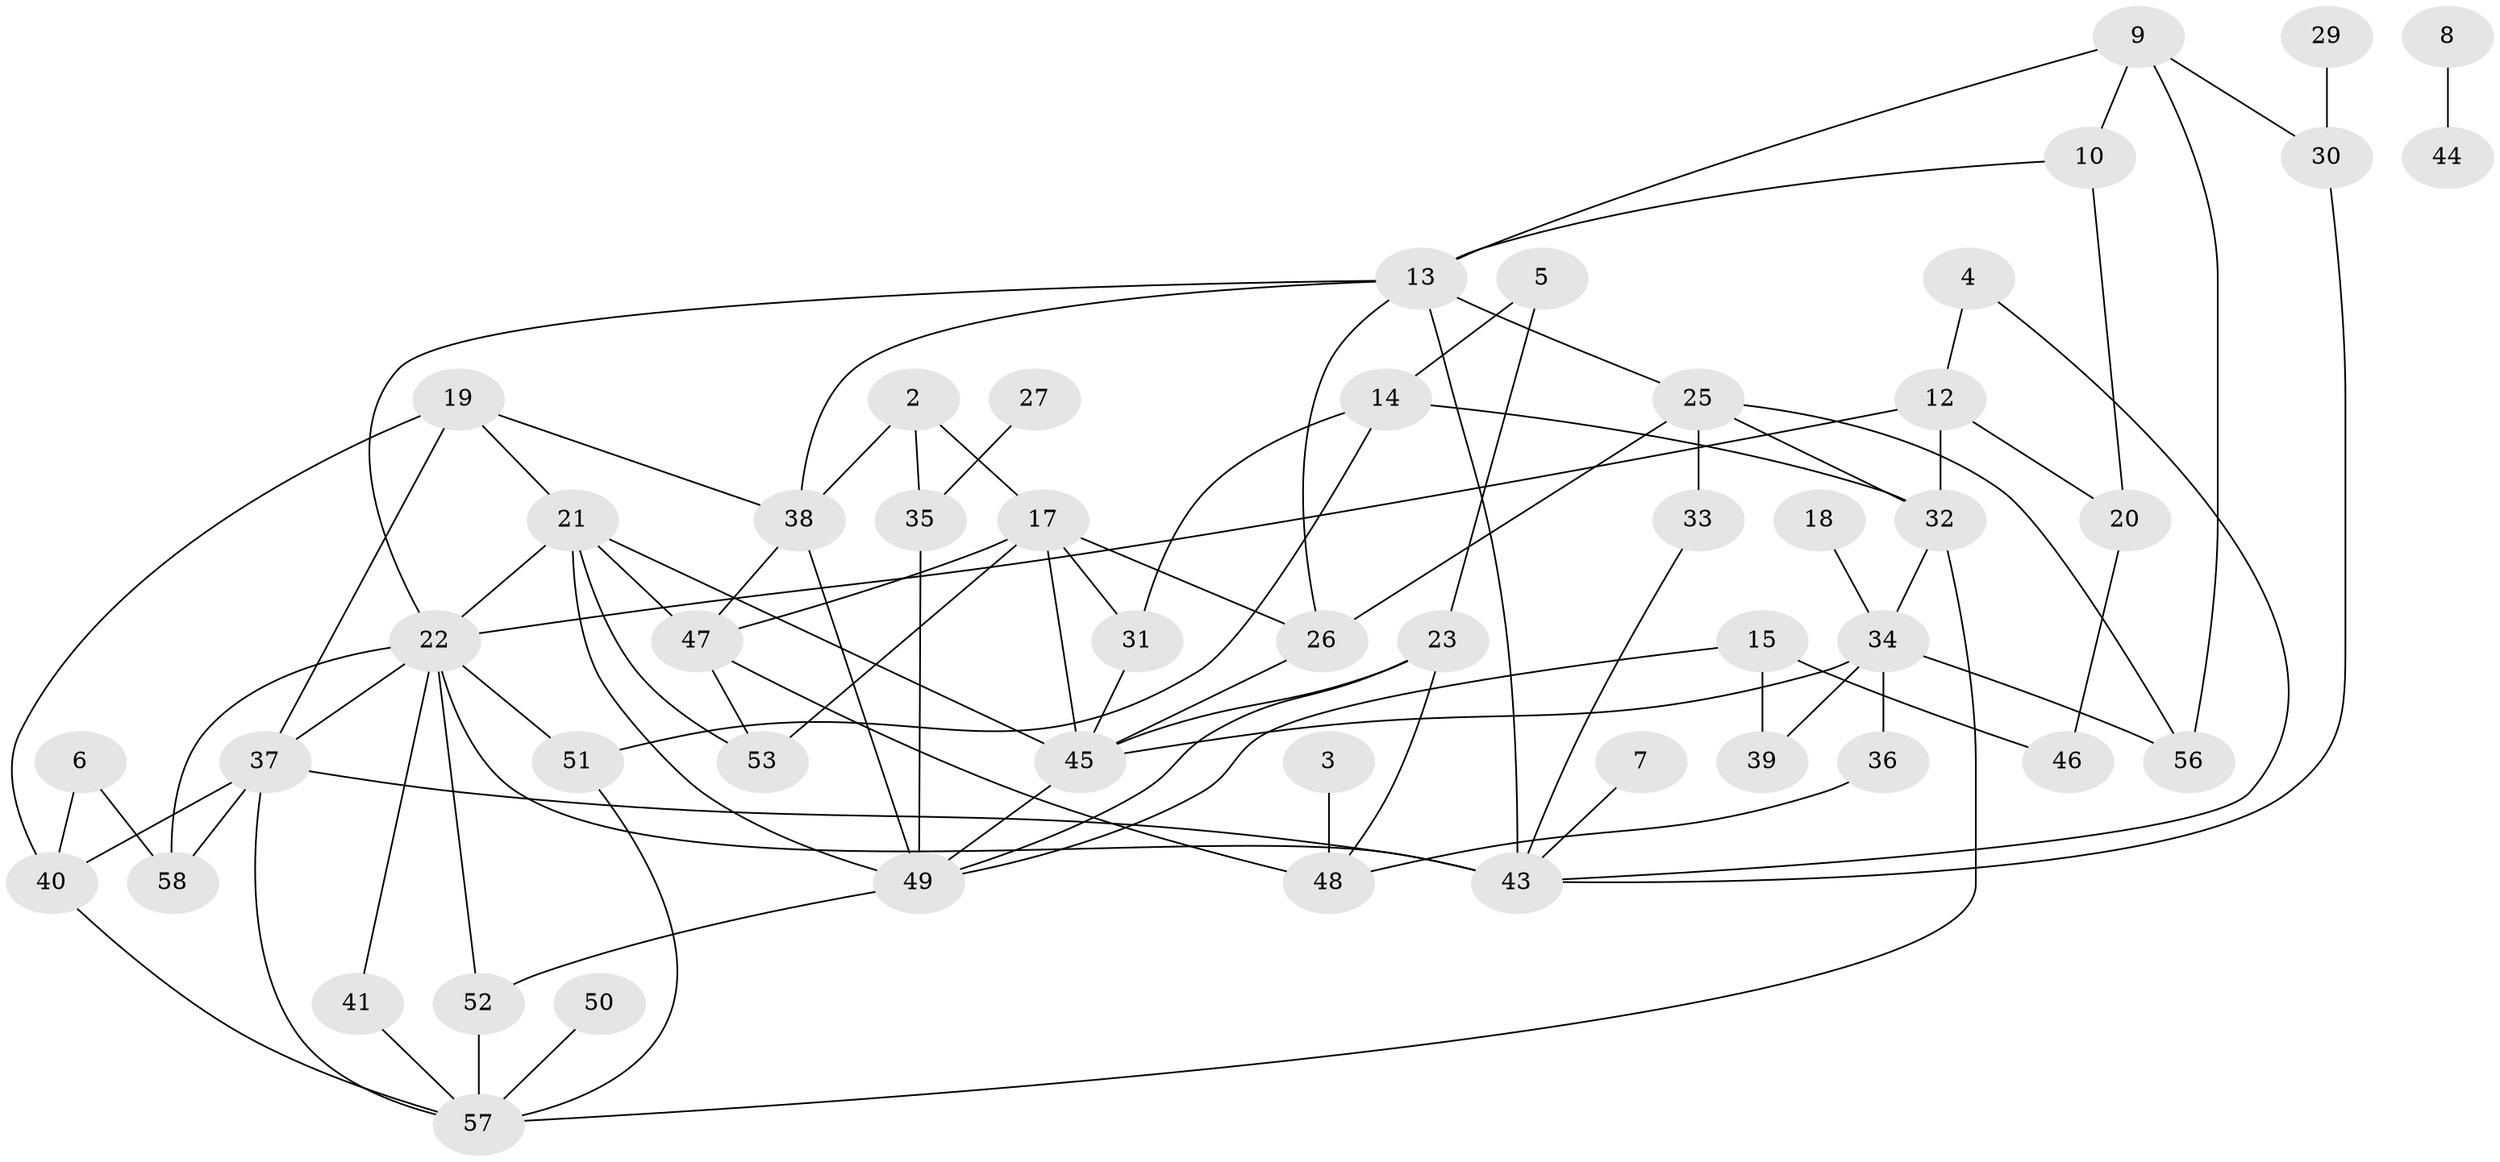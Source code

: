 // original degree distribution, {6: 0.08695652173913043, 4: 0.14130434782608695, 0: 0.08695652173913043, 3: 0.2717391304347826, 2: 0.16304347826086957, 1: 0.18478260869565216, 5: 0.043478260869565216, 7: 0.021739130434782608}
// Generated by graph-tools (version 1.1) at 2025/35/03/04/25 23:35:56]
// undirected, 50 vertices, 90 edges
graph export_dot {
  node [color=gray90,style=filled];
  2;
  3;
  4;
  5;
  6;
  7;
  8;
  9;
  10;
  12;
  13;
  14;
  15;
  17;
  18;
  19;
  20;
  21;
  22;
  23;
  25;
  26;
  27;
  29;
  30;
  31;
  32;
  33;
  34;
  35;
  36;
  37;
  38;
  39;
  40;
  41;
  43;
  44;
  45;
  46;
  47;
  48;
  49;
  50;
  51;
  52;
  53;
  56;
  57;
  58;
  2 -- 17 [weight=1.0];
  2 -- 35 [weight=1.0];
  2 -- 38 [weight=1.0];
  3 -- 48 [weight=1.0];
  4 -- 12 [weight=1.0];
  4 -- 43 [weight=1.0];
  5 -- 14 [weight=1.0];
  5 -- 23 [weight=1.0];
  6 -- 40 [weight=1.0];
  6 -- 58 [weight=1.0];
  7 -- 43 [weight=1.0];
  8 -- 44 [weight=1.0];
  9 -- 10 [weight=1.0];
  9 -- 13 [weight=1.0];
  9 -- 30 [weight=1.0];
  9 -- 56 [weight=1.0];
  10 -- 13 [weight=1.0];
  10 -- 20 [weight=1.0];
  12 -- 20 [weight=1.0];
  12 -- 22 [weight=2.0];
  12 -- 32 [weight=1.0];
  13 -- 22 [weight=1.0];
  13 -- 25 [weight=1.0];
  13 -- 26 [weight=1.0];
  13 -- 38 [weight=1.0];
  13 -- 43 [weight=1.0];
  14 -- 31 [weight=1.0];
  14 -- 32 [weight=1.0];
  14 -- 51 [weight=1.0];
  15 -- 39 [weight=1.0];
  15 -- 46 [weight=1.0];
  15 -- 49 [weight=1.0];
  17 -- 26 [weight=1.0];
  17 -- 31 [weight=1.0];
  17 -- 45 [weight=1.0];
  17 -- 47 [weight=1.0];
  17 -- 53 [weight=1.0];
  18 -- 34 [weight=1.0];
  19 -- 21 [weight=1.0];
  19 -- 37 [weight=1.0];
  19 -- 38 [weight=1.0];
  19 -- 40 [weight=1.0];
  20 -- 46 [weight=1.0];
  21 -- 22 [weight=1.0];
  21 -- 45 [weight=1.0];
  21 -- 47 [weight=1.0];
  21 -- 49 [weight=1.0];
  21 -- 53 [weight=1.0];
  22 -- 37 [weight=1.0];
  22 -- 41 [weight=1.0];
  22 -- 43 [weight=1.0];
  22 -- 51 [weight=1.0];
  22 -- 52 [weight=1.0];
  22 -- 58 [weight=1.0];
  23 -- 45 [weight=1.0];
  23 -- 48 [weight=1.0];
  23 -- 49 [weight=1.0];
  25 -- 26 [weight=1.0];
  25 -- 32 [weight=1.0];
  25 -- 33 [weight=1.0];
  25 -- 56 [weight=1.0];
  26 -- 45 [weight=1.0];
  27 -- 35 [weight=1.0];
  29 -- 30 [weight=1.0];
  30 -- 43 [weight=1.0];
  31 -- 45 [weight=1.0];
  32 -- 34 [weight=1.0];
  32 -- 57 [weight=1.0];
  33 -- 43 [weight=1.0];
  34 -- 36 [weight=1.0];
  34 -- 39 [weight=1.0];
  34 -- 45 [weight=1.0];
  34 -- 56 [weight=1.0];
  35 -- 49 [weight=1.0];
  36 -- 48 [weight=1.0];
  37 -- 40 [weight=1.0];
  37 -- 43 [weight=2.0];
  37 -- 57 [weight=1.0];
  37 -- 58 [weight=1.0];
  38 -- 47 [weight=1.0];
  38 -- 49 [weight=1.0];
  40 -- 57 [weight=1.0];
  41 -- 57 [weight=1.0];
  45 -- 49 [weight=1.0];
  47 -- 48 [weight=2.0];
  47 -- 53 [weight=2.0];
  49 -- 52 [weight=1.0];
  50 -- 57 [weight=1.0];
  51 -- 57 [weight=1.0];
  52 -- 57 [weight=1.0];
}
